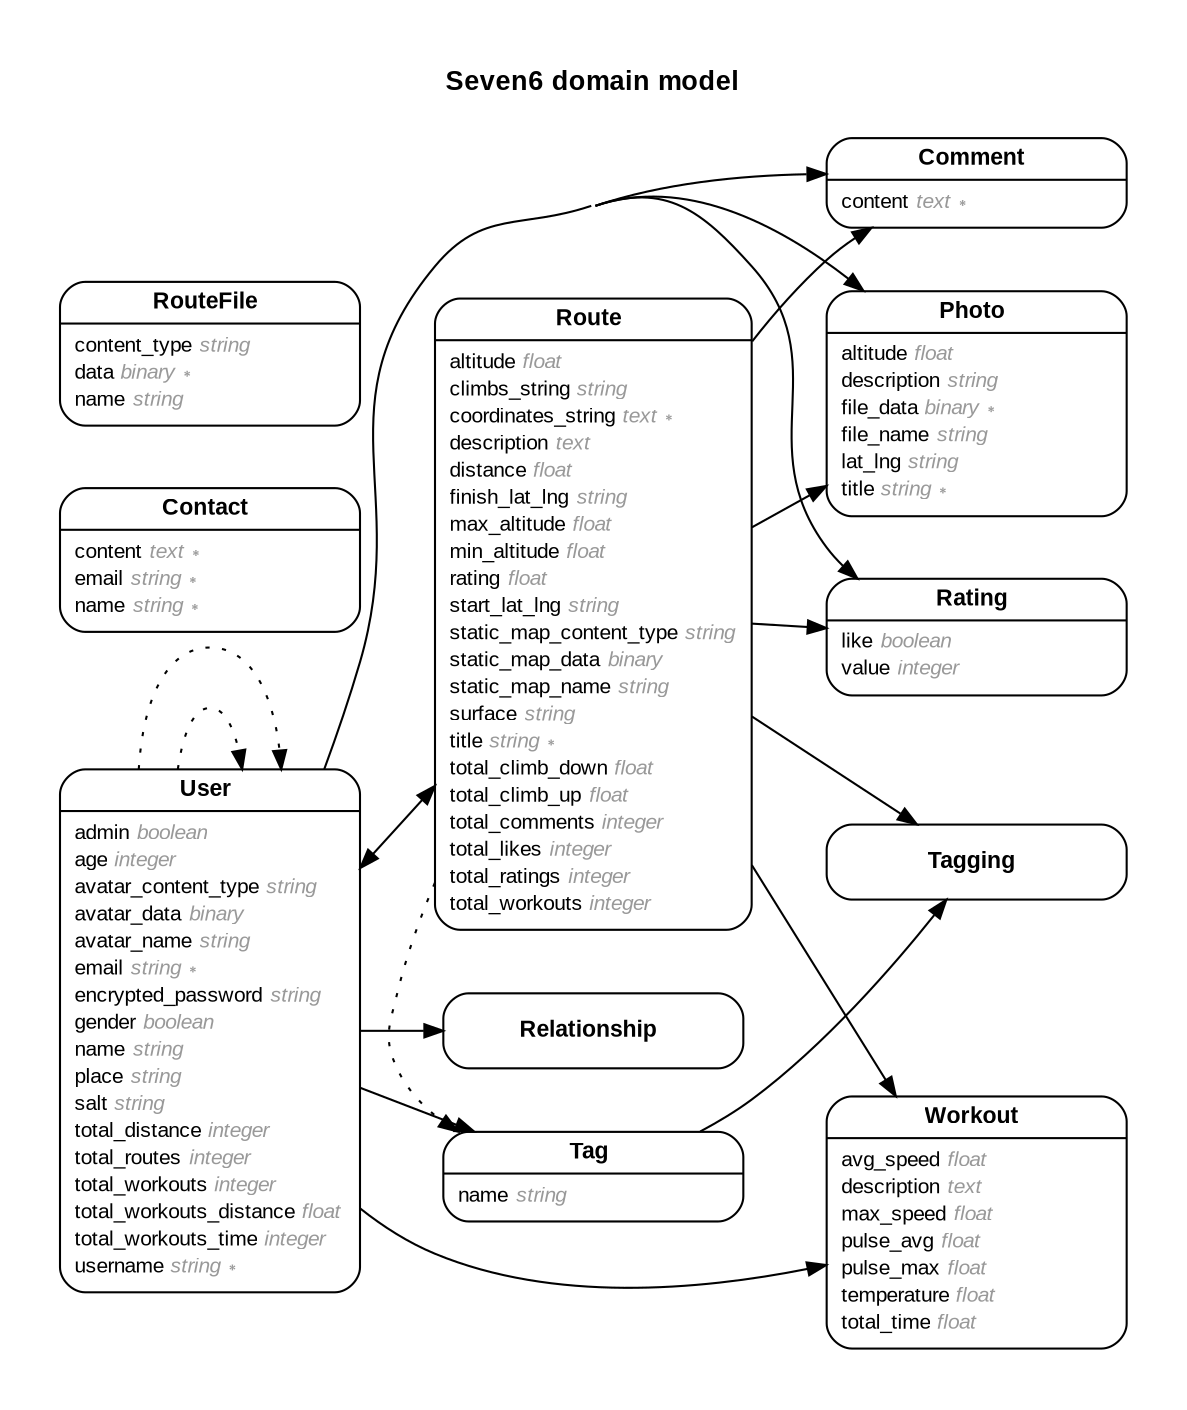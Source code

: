 digraph Seven6 {
  rankdir = "LR"; ranksep = "0.5"; nodesep = "0.4"; pad = "0.4,0.4"; margin = "0,0"; concentrate = "true"; labelloc = "t"; fontsize = "13"; fontname = "Arial Bold";
  node [shape = "Mrecord", fontsize = "10", fontname = "Arial", margin = "0.07,0.05", penwidth = "1.0"];
  edge [fontname = "Arial", fontsize = "7", dir = "both", arrowsize = "0.9", penwidth = "1.0", labelangle = "32", labeldistance = "1.8"];
  label = "Seven6 domain model\n\n";
  m_Comment [label = <<table border="0" align="center" cellspacing="0.5" cellpadding="0" width="134">
  <tr><td align="center" valign="bottom" width="130"><font face="Arial Bold" point-size="11">Comment</font></td></tr>
</table>
|
<table border="0" align="left" cellspacing="2" cellpadding="0" width="134">
  <tr><td align="left" width="130" port="content">content <font face="Arial Italic" color="grey60">text ∗</font></td></tr>
</table>
>];
  m_Contact [label = <<table border="0" align="center" cellspacing="0.5" cellpadding="0" width="134">
  <tr><td align="center" valign="bottom" width="130"><font face="Arial Bold" point-size="11">Contact</font></td></tr>
</table>
|
<table border="0" align="left" cellspacing="2" cellpadding="0" width="134">
  <tr><td align="left" width="130" port="content">content <font face="Arial Italic" color="grey60">text ∗</font></td></tr>
  <tr><td align="left" width="130" port="email">email <font face="Arial Italic" color="grey60">string ∗</font></td></tr>
  <tr><td align="left" width="130" port="name">name <font face="Arial Italic" color="grey60">string ∗</font></td></tr>
</table>
>];
  m_Photo [label = <<table border="0" align="center" cellspacing="0.5" cellpadding="0" width="134">
  <tr><td align="center" valign="bottom" width="130"><font face="Arial Bold" point-size="11">Photo</font></td></tr>
</table>
|
<table border="0" align="left" cellspacing="2" cellpadding="0" width="134">
  <tr><td align="left" width="130" port="altitude">altitude <font face="Arial Italic" color="grey60">float</font></td></tr>
  <tr><td align="left" width="130" port="description">description <font face="Arial Italic" color="grey60">string</font></td></tr>
  <tr><td align="left" width="130" port="file_data">file_data <font face="Arial Italic" color="grey60">binary ∗</font></td></tr>
  <tr><td align="left" width="130" port="file_name">file_name <font face="Arial Italic" color="grey60">string</font></td></tr>
  <tr><td align="left" width="130" port="lat_lng">lat_lng <font face="Arial Italic" color="grey60">string</font></td></tr>
  <tr><td align="left" width="130" port="title">title <font face="Arial Italic" color="grey60">string ∗</font></td></tr>
</table>
>];
  m_Rating [label = <<table border="0" align="center" cellspacing="0.5" cellpadding="0" width="134">
  <tr><td align="center" valign="bottom" width="130"><font face="Arial Bold" point-size="11">Rating</font></td></tr>
</table>
|
<table border="0" align="left" cellspacing="2" cellpadding="0" width="134">
  <tr><td align="left" width="130" port="like">like <font face="Arial Italic" color="grey60">boolean</font></td></tr>
  <tr><td align="left" width="130" port="value">value <font face="Arial Italic" color="grey60">integer</font></td></tr>
</table>
>];
  m_Relationship [label = <<table border="0" align="center" cellspacing="0.5" cellpadding="0" width="134">
  <tr><td align="center" valign="bottom" width="130"><font face="Arial Bold" point-size="11">Relationship</font></td></tr>
</table>
>];
  m_Route [label = <<table border="0" align="center" cellspacing="0.5" cellpadding="0" width="134">
  <tr><td align="center" valign="bottom" width="130"><font face="Arial Bold" point-size="11">Route</font></td></tr>
</table>
|
<table border="0" align="left" cellspacing="2" cellpadding="0" width="134">
  <tr><td align="left" width="130" port="altitude">altitude <font face="Arial Italic" color="grey60">float</font></td></tr>
  <tr><td align="left" width="130" port="climbs_string">climbs_string <font face="Arial Italic" color="grey60">string</font></td></tr>
  <tr><td align="left" width="130" port="coordinates_string">coordinates_string <font face="Arial Italic" color="grey60">text ∗</font></td></tr>
  <tr><td align="left" width="130" port="description">description <font face="Arial Italic" color="grey60">text</font></td></tr>
  <tr><td align="left" width="130" port="distance">distance <font face="Arial Italic" color="grey60">float</font></td></tr>
  <tr><td align="left" width="130" port="finish_lat_lng">finish_lat_lng <font face="Arial Italic" color="grey60">string</font></td></tr>
  <tr><td align="left" width="130" port="max_altitude">max_altitude <font face="Arial Italic" color="grey60">float</font></td></tr>
  <tr><td align="left" width="130" port="min_altitude">min_altitude <font face="Arial Italic" color="grey60">float</font></td></tr>
  <tr><td align="left" width="130" port="rating">rating <font face="Arial Italic" color="grey60">float</font></td></tr>
  <tr><td align="left" width="130" port="start_lat_lng">start_lat_lng <font face="Arial Italic" color="grey60">string</font></td></tr>
  <tr><td align="left" width="130" port="static_map_content_type">static_map_content_type <font face="Arial Italic" color="grey60">string</font></td></tr>
  <tr><td align="left" width="130" port="static_map_data">static_map_data <font face="Arial Italic" color="grey60">binary</font></td></tr>
  <tr><td align="left" width="130" port="static_map_name">static_map_name <font face="Arial Italic" color="grey60">string</font></td></tr>
  <tr><td align="left" width="130" port="surface">surface <font face="Arial Italic" color="grey60">string</font></td></tr>
  <tr><td align="left" width="130" port="title">title <font face="Arial Italic" color="grey60">string ∗</font></td></tr>
  <tr><td align="left" width="130" port="total_climb_down">total_climb_down <font face="Arial Italic" color="grey60">float</font></td></tr>
  <tr><td align="left" width="130" port="total_climb_up">total_climb_up <font face="Arial Italic" color="grey60">float</font></td></tr>
  <tr><td align="left" width="130" port="total_comments">total_comments <font face="Arial Italic" color="grey60">integer</font></td></tr>
  <tr><td align="left" width="130" port="total_likes">total_likes <font face="Arial Italic" color="grey60">integer</font></td></tr>
  <tr><td align="left" width="130" port="total_ratings">total_ratings <font face="Arial Italic" color="grey60">integer</font></td></tr>
  <tr><td align="left" width="130" port="total_workouts">total_workouts <font face="Arial Italic" color="grey60">integer</font></td></tr>
</table>
>];
  m_RouteFile [label = <<table border="0" align="center" cellspacing="0.5" cellpadding="0" width="134">
  <tr><td align="center" valign="bottom" width="130"><font face="Arial Bold" point-size="11">RouteFile</font></td></tr>
</table>
|
<table border="0" align="left" cellspacing="2" cellpadding="0" width="134">
  <tr><td align="left" width="130" port="content_type">content_type <font face="Arial Italic" color="grey60">string</font></td></tr>
  <tr><td align="left" width="130" port="data">data <font face="Arial Italic" color="grey60">binary ∗</font></td></tr>
  <tr><td align="left" width="130" port="name">name <font face="Arial Italic" color="grey60">string</font></td></tr>
</table>
>];
  m_Tag [label = <<table border="0" align="center" cellspacing="0.5" cellpadding="0" width="134">
  <tr><td align="center" valign="bottom" width="130"><font face="Arial Bold" point-size="11">Tag</font></td></tr>
</table>
|
<table border="0" align="left" cellspacing="2" cellpadding="0" width="134">
  <tr><td align="left" width="130" port="name">name <font face="Arial Italic" color="grey60">string</font></td></tr>
</table>
>];
  m_Tagging [label = <<table border="0" align="center" cellspacing="0.5" cellpadding="0" width="134">
  <tr><td align="center" valign="bottom" width="130"><font face="Arial Bold" point-size="11">Tagging</font></td></tr>
</table>
>];
  m_User [label = <<table border="0" align="center" cellspacing="0.5" cellpadding="0" width="134">
  <tr><td align="center" valign="bottom" width="130"><font face="Arial Bold" point-size="11">User</font></td></tr>
</table>
|
<table border="0" align="left" cellspacing="2" cellpadding="0" width="134">
  <tr><td align="left" width="130" port="admin">admin <font face="Arial Italic" color="grey60">boolean</font></td></tr>
  <tr><td align="left" width="130" port="age">age <font face="Arial Italic" color="grey60">integer</font></td></tr>
  <tr><td align="left" width="130" port="avatar_content_type">avatar_content_type <font face="Arial Italic" color="grey60">string</font></td></tr>
  <tr><td align="left" width="130" port="avatar_data">avatar_data <font face="Arial Italic" color="grey60">binary</font></td></tr>
  <tr><td align="left" width="130" port="avatar_name">avatar_name <font face="Arial Italic" color="grey60">string</font></td></tr>
  <tr><td align="left" width="130" port="email">email <font face="Arial Italic" color="grey60">string ∗</font></td></tr>
  <tr><td align="left" width="130" port="encrypted_password">encrypted_password <font face="Arial Italic" color="grey60">string</font></td></tr>
  <tr><td align="left" width="130" port="gender">gender <font face="Arial Italic" color="grey60">boolean</font></td></tr>
  <tr><td align="left" width="130" port="name">name <font face="Arial Italic" color="grey60">string</font></td></tr>
  <tr><td align="left" width="130" port="place">place <font face="Arial Italic" color="grey60">string</font></td></tr>
  <tr><td align="left" width="130" port="salt">salt <font face="Arial Italic" color="grey60">string</font></td></tr>
  <tr><td align="left" width="130" port="total_distance">total_distance <font face="Arial Italic" color="grey60">integer</font></td></tr>
  <tr><td align="left" width="130" port="total_routes">total_routes <font face="Arial Italic" color="grey60">integer</font></td></tr>
  <tr><td align="left" width="130" port="total_workouts">total_workouts <font face="Arial Italic" color="grey60">integer</font></td></tr>
  <tr><td align="left" width="130" port="total_workouts_distance">total_workouts_distance <font face="Arial Italic" color="grey60">float</font></td></tr>
  <tr><td align="left" width="130" port="total_workouts_time">total_workouts_time <font face="Arial Italic" color="grey60">integer</font></td></tr>
  <tr><td align="left" width="130" port="username">username <font face="Arial Italic" color="grey60">string ∗</font></td></tr>
</table>
>];
  m_Workout [label = <<table border="0" align="center" cellspacing="0.5" cellpadding="0" width="134">
  <tr><td align="center" valign="bottom" width="130"><font face="Arial Bold" point-size="11">Workout</font></td></tr>
</table>
|
<table border="0" align="left" cellspacing="2" cellpadding="0" width="134">
  <tr><td align="left" width="130" port="avg_speed">avg_speed <font face="Arial Italic" color="grey60">float</font></td></tr>
  <tr><td align="left" width="130" port="description">description <font face="Arial Italic" color="grey60">text</font></td></tr>
  <tr><td align="left" width="130" port="max_speed">max_speed <font face="Arial Italic" color="grey60">float</font></td></tr>
  <tr><td align="left" width="130" port="pulse_avg">pulse_avg <font face="Arial Italic" color="grey60">float</font></td></tr>
  <tr><td align="left" width="130" port="pulse_max">pulse_max <font face="Arial Italic" color="grey60">float</font></td></tr>
  <tr><td align="left" width="130" port="temperature">temperature <font face="Arial Italic" color="grey60">float</font></td></tr>
  <tr><td align="left" width="130" port="total_time">total_time <font face="Arial Italic" color="grey60">float</font></td></tr>
</table>
>];
  m_User -> m_Comment [arrowhead = "normal", arrowtail = "none", weight = "2"]
  m_Route -> m_Comment [arrowhead = "normal", arrowtail = "none", weight = "2"]
  m_User -> m_Photo [arrowhead = "normal", arrowtail = "none", weight = "2"]
  m_Route -> m_Photo [arrowhead = "normal", arrowtail = "none", weight = "2"]
  m_User -> m_Rating [arrowhead = "normal", arrowtail = "none", weight = "2"]
  m_Route -> m_Rating [arrowhead = "normal", arrowtail = "none", weight = "2"]
  m_User -> m_Relationship [arrowhead = "normal", arrowtail = "none", weight = "2"]
  m_User -> m_Relationship [arrowhead = "normal", arrowtail = "none", weight = "2"]
  m_User -> m_Route [arrowhead = "normal", arrowtail = "none", weight = "2"]
  m_Route -> m_Workout [arrowhead = "normal", arrowtail = "none", weight = "2"]
  m_Route -> m_User [style = "dotted", arrowhead = "normal", arrowtail = "none", weight = "2", constraint = "false"]
  m_Route -> m_Tagging [arrowhead = "normal", arrowtail = "none", weight = "2"]
  m_Route -> m_Tag [style = "dotted", arrowhead = "normal", arrowtail = "none", weight = "2", constraint = "false"]
  m_Tag -> m_Tagging [arrowhead = "normal", arrowtail = "none", weight = "2"]
  m_User -> m_Tag [arrowhead = "normal", arrowtail = "none", weight = "2"]
  m_User -> m_Workout [arrowhead = "normal", arrowtail = "none", weight = "2"]
  m_User -> m_User [style = "dotted", arrowhead = "normal", arrowtail = "none", weight = "1", constraint = "false"]
  m_User -> m_User [style = "dotted", arrowhead = "normal", arrowtail = "none", weight = "1", constraint = "false"]
}
